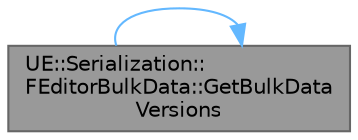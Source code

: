 digraph "UE::Serialization::FEditorBulkData::GetBulkDataVersions"
{
 // INTERACTIVE_SVG=YES
 // LATEX_PDF_SIZE
  bgcolor="transparent";
  edge [fontname=Helvetica,fontsize=10,labelfontname=Helvetica,labelfontsize=10];
  node [fontname=Helvetica,fontsize=10,shape=box,height=0.2,width=0.4];
  rankdir="LR";
  Node1 [id="Node000001",label="UE::Serialization::\lFEditorBulkData::GetBulkData\lVersions",height=0.2,width=0.4,color="gray40", fillcolor="grey60", style="filled", fontcolor="black",tooltip="Get the versions used in the file containing the payload."];
  Node1 -> Node1 [id="edge1_Node000001_Node000001",color="steelblue1",style="solid",tooltip=" "];
}
